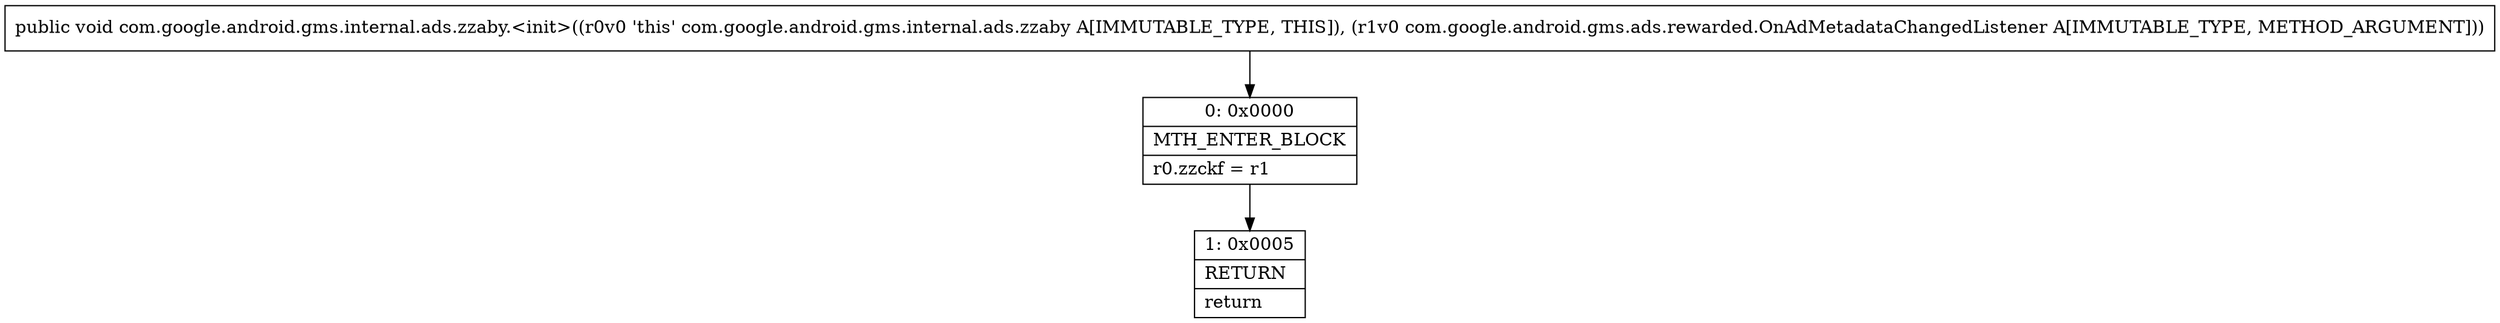 digraph "CFG forcom.google.android.gms.internal.ads.zzaby.\<init\>(Lcom\/google\/android\/gms\/ads\/rewarded\/OnAdMetadataChangedListener;)V" {
Node_0 [shape=record,label="{0\:\ 0x0000|MTH_ENTER_BLOCK\l|r0.zzckf = r1\l}"];
Node_1 [shape=record,label="{1\:\ 0x0005|RETURN\l|return\l}"];
MethodNode[shape=record,label="{public void com.google.android.gms.internal.ads.zzaby.\<init\>((r0v0 'this' com.google.android.gms.internal.ads.zzaby A[IMMUTABLE_TYPE, THIS]), (r1v0 com.google.android.gms.ads.rewarded.OnAdMetadataChangedListener A[IMMUTABLE_TYPE, METHOD_ARGUMENT])) }"];
MethodNode -> Node_0;
Node_0 -> Node_1;
}


